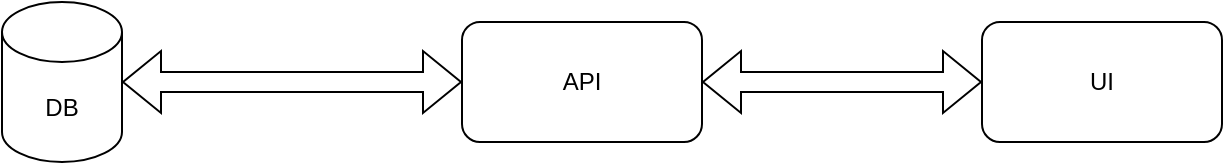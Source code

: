 <mxfile version="16.3.0" type="github">
  <diagram id="Qp-BTNhKGm3TkdMC9BR8" name="Page-1">
    <mxGraphModel dx="976" dy="619" grid="1" gridSize="10" guides="1" tooltips="1" connect="1" arrows="1" fold="1" page="1" pageScale="1" pageWidth="850" pageHeight="1100" math="0" shadow="0">
      <root>
        <mxCell id="0" />
        <mxCell id="1" parent="0" />
        <mxCell id="MV7ej6YB_PbFYnk4UQZC-1" value="API" style="rounded=1;whiteSpace=wrap;html=1;" vertex="1" parent="1">
          <mxGeometry x="300" y="260" width="120" height="60" as="geometry" />
        </mxCell>
        <mxCell id="MV7ej6YB_PbFYnk4UQZC-2" value="UI" style="rounded=1;whiteSpace=wrap;html=1;" vertex="1" parent="1">
          <mxGeometry x="560" y="260" width="120" height="60" as="geometry" />
        </mxCell>
        <mxCell id="MV7ej6YB_PbFYnk4UQZC-3" value="DB" style="shape=cylinder3;whiteSpace=wrap;html=1;boundedLbl=1;backgroundOutline=1;size=15;" vertex="1" parent="1">
          <mxGeometry x="70" y="250" width="60" height="80" as="geometry" />
        </mxCell>
        <mxCell id="MV7ej6YB_PbFYnk4UQZC-4" value="" style="shape=flexArrow;endArrow=classic;startArrow=classic;html=1;rounded=0;entryX=0;entryY=0.5;entryDx=0;entryDy=0;exitX=1;exitY=0.5;exitDx=0;exitDy=0;" edge="1" parent="1" source="MV7ej6YB_PbFYnk4UQZC-1" target="MV7ej6YB_PbFYnk4UQZC-2">
          <mxGeometry width="100" height="100" relative="1" as="geometry">
            <mxPoint x="410" y="380" as="sourcePoint" />
            <mxPoint x="510" y="280" as="targetPoint" />
          </mxGeometry>
        </mxCell>
        <mxCell id="MV7ej6YB_PbFYnk4UQZC-5" value="" style="shape=flexArrow;endArrow=classic;startArrow=classic;html=1;rounded=0;" edge="1" parent="1" source="MV7ej6YB_PbFYnk4UQZC-3" target="MV7ej6YB_PbFYnk4UQZC-1">
          <mxGeometry width="100" height="100" relative="1" as="geometry">
            <mxPoint x="130" y="290" as="sourcePoint" />
            <mxPoint x="200" y="190" as="targetPoint" />
          </mxGeometry>
        </mxCell>
      </root>
    </mxGraphModel>
  </diagram>
</mxfile>
